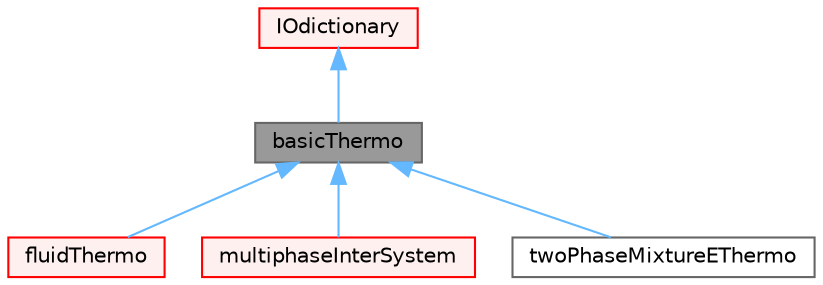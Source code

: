 digraph "basicThermo"
{
 // LATEX_PDF_SIZE
  bgcolor="transparent";
  edge [fontname=Helvetica,fontsize=10,labelfontname=Helvetica,labelfontsize=10];
  node [fontname=Helvetica,fontsize=10,shape=box,height=0.2,width=0.4];
  Node1 [id="Node000001",label="basicThermo",height=0.2,width=0.4,color="gray40", fillcolor="grey60", style="filled", fontcolor="black",tooltip="Abstract base-class for fluid and solid thermodynamic properties."];
  Node2 -> Node1 [id="edge1_Node000001_Node000002",dir="back",color="steelblue1",style="solid",tooltip=" "];
  Node2 [id="Node000002",label="IOdictionary",height=0.2,width=0.4,color="red", fillcolor="#FFF0F0", style="filled",URL="$classFoam_1_1IOdictionary.html",tooltip="IOdictionary is derived from dictionary and IOobject to give the dictionary automatic IO functionalit..."];
  Node1 -> Node11 [id="edge2_Node000001_Node000011",dir="back",color="steelblue1",style="solid",tooltip=" "];
  Node11 [id="Node000011",label="fluidThermo",height=0.2,width=0.4,color="red", fillcolor="#FFF0F0", style="filled",URL="$classFoam_1_1fluidThermo.html",tooltip="Fundamental fluid thermodynamic properties."];
  Node1 -> Node21 [id="edge3_Node000001_Node000021",dir="back",color="steelblue1",style="solid",tooltip=" "];
  Node21 [id="Node000021",label="multiphaseInterSystem",height=0.2,width=0.4,color="red", fillcolor="#FFF0F0", style="filled",URL="$classFoam_1_1multiphaseInterSystem.html",tooltip=" "];
  Node1 -> Node23 [id="edge4_Node000001_Node000023",dir="back",color="steelblue1",style="solid",tooltip=" "];
  Node23 [id="Node000023",label="twoPhaseMixtureEThermo",height=0.2,width=0.4,color="gray40", fillcolor="white", style="filled",URL="$classFoam_1_1twoPhaseMixtureEThermo.html",tooltip=" "];
}
